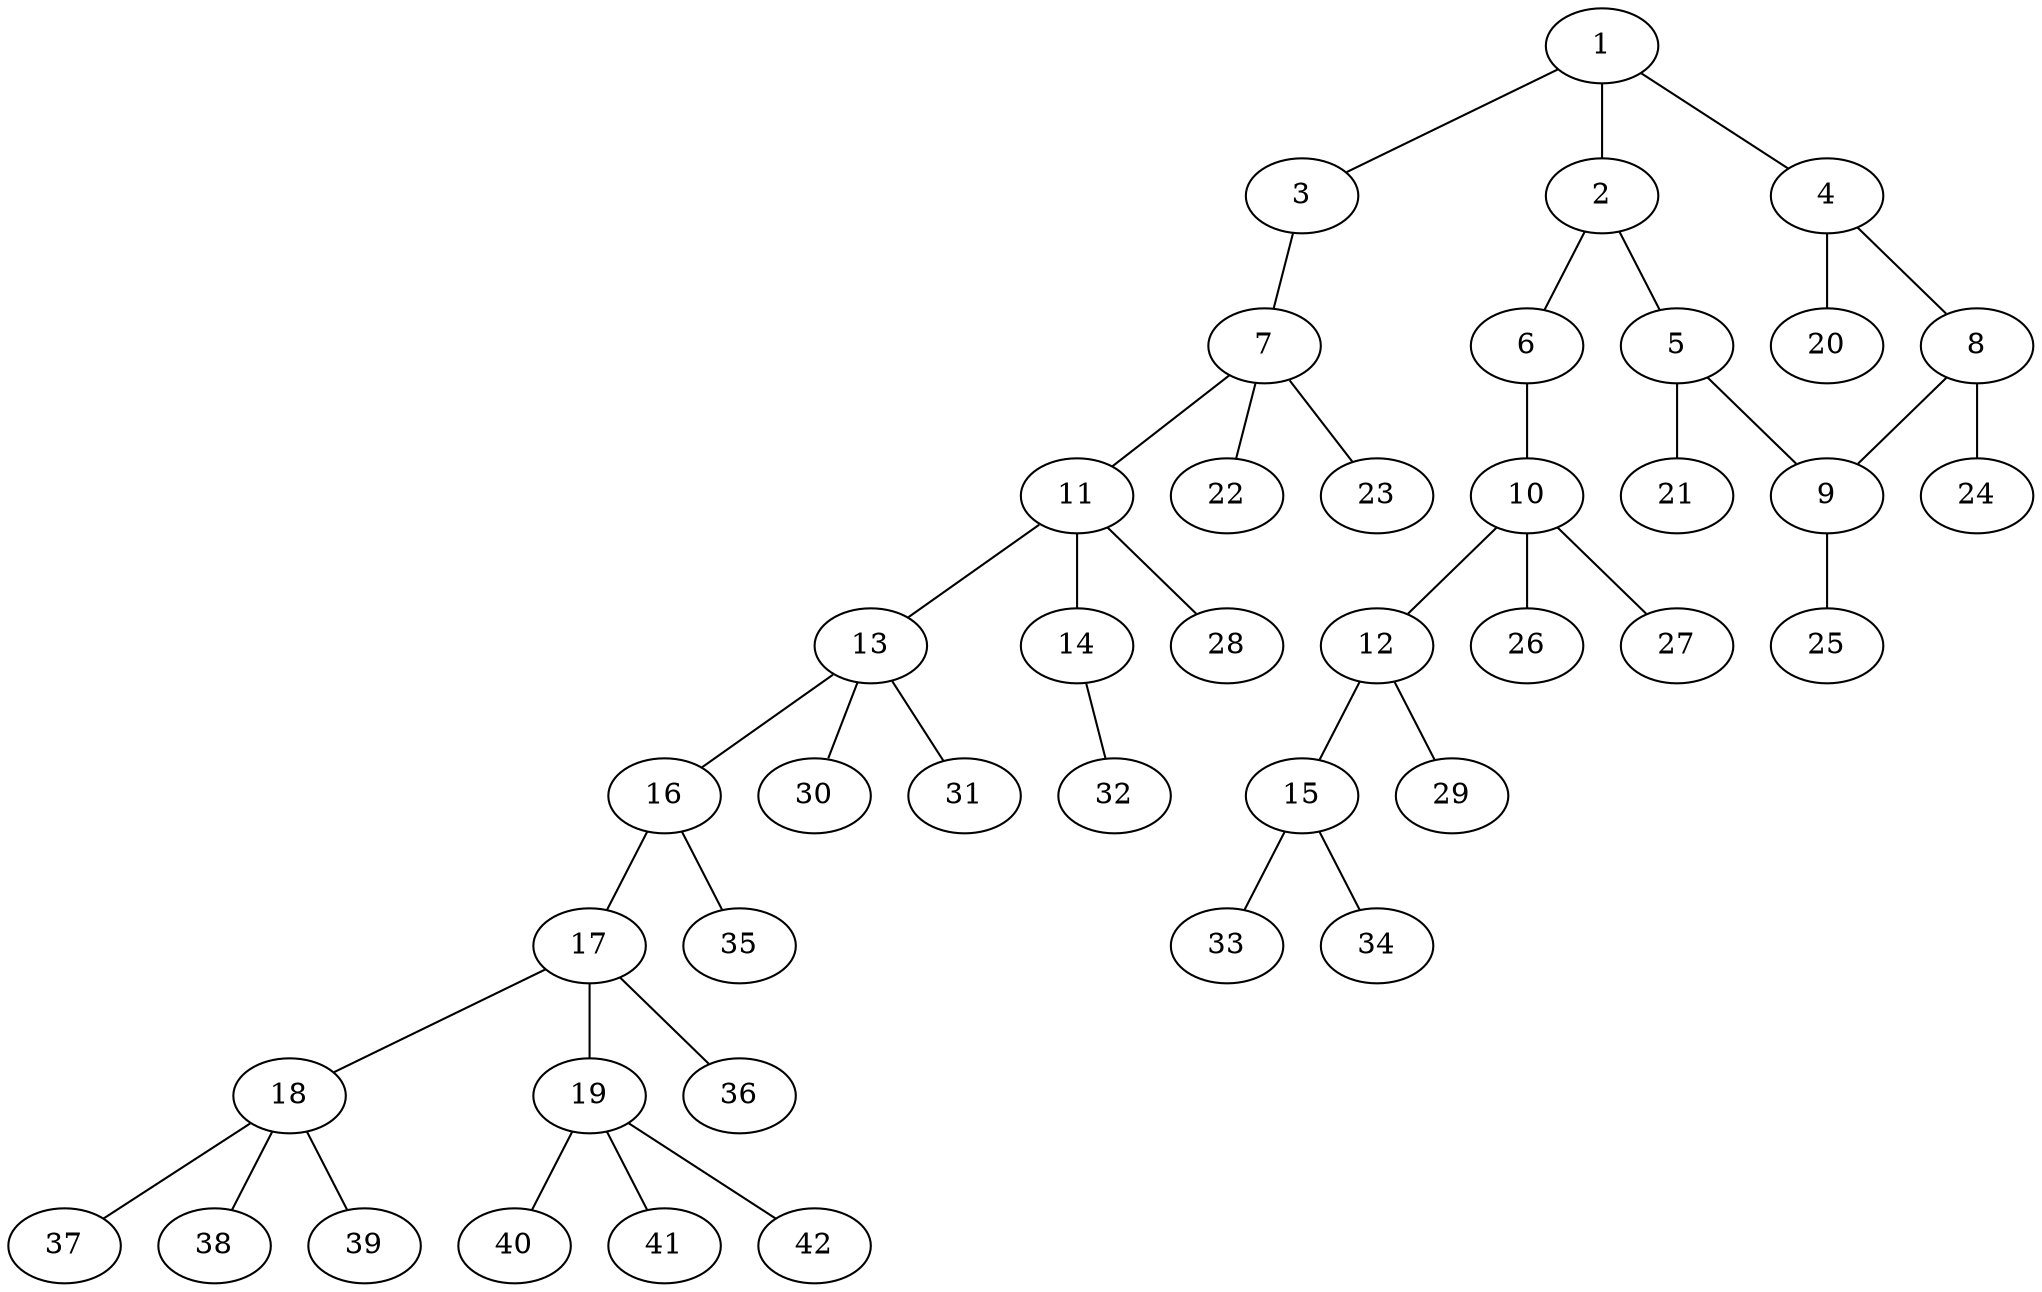 graph molecule_3347 {
	1	 [chem=C];
	2	 [chem=C];
	1 -- 2	 [valence=1];
	3	 [chem=O];
	1 -- 3	 [valence=1];
	4	 [chem=C];
	1 -- 4	 [valence=2];
	5	 [chem=C];
	2 -- 5	 [valence=2];
	6	 [chem=O];
	2 -- 6	 [valence=1];
	7	 [chem=C];
	3 -- 7	 [valence=1];
	8	 [chem=C];
	4 -- 8	 [valence=1];
	20	 [chem=H];
	4 -- 20	 [valence=1];
	9	 [chem=C];
	5 -- 9	 [valence=1];
	21	 [chem=H];
	5 -- 21	 [valence=1];
	10	 [chem=C];
	6 -- 10	 [valence=1];
	11	 [chem=C];
	7 -- 11	 [valence=1];
	22	 [chem=H];
	7 -- 22	 [valence=1];
	23	 [chem=H];
	7 -- 23	 [valence=1];
	8 -- 9	 [valence=2];
	24	 [chem=H];
	8 -- 24	 [valence=1];
	25	 [chem=H];
	9 -- 25	 [valence=1];
	12	 [chem=C];
	10 -- 12	 [valence=1];
	26	 [chem=H];
	10 -- 26	 [valence=1];
	27	 [chem=H];
	10 -- 27	 [valence=1];
	13	 [chem=C];
	11 -- 13	 [valence=1];
	14	 [chem=O];
	11 -- 14	 [valence=1];
	28	 [chem=H];
	11 -- 28	 [valence=1];
	15	 [chem=C];
	12 -- 15	 [valence=2];
	29	 [chem=H];
	12 -- 29	 [valence=1];
	16	 [chem=N];
	13 -- 16	 [valence=1];
	30	 [chem=H];
	13 -- 30	 [valence=1];
	31	 [chem=H];
	13 -- 31	 [valence=1];
	32	 [chem=H];
	14 -- 32	 [valence=1];
	33	 [chem=H];
	15 -- 33	 [valence=1];
	34	 [chem=H];
	15 -- 34	 [valence=1];
	17	 [chem=C];
	16 -- 17	 [valence=1];
	35	 [chem=H];
	16 -- 35	 [valence=1];
	18	 [chem=C];
	17 -- 18	 [valence=1];
	19	 [chem=C];
	17 -- 19	 [valence=1];
	36	 [chem=H];
	17 -- 36	 [valence=1];
	37	 [chem=H];
	18 -- 37	 [valence=1];
	38	 [chem=H];
	18 -- 38	 [valence=1];
	39	 [chem=H];
	18 -- 39	 [valence=1];
	40	 [chem=H];
	19 -- 40	 [valence=1];
	41	 [chem=H];
	19 -- 41	 [valence=1];
	42	 [chem=H];
	19 -- 42	 [valence=1];
}
